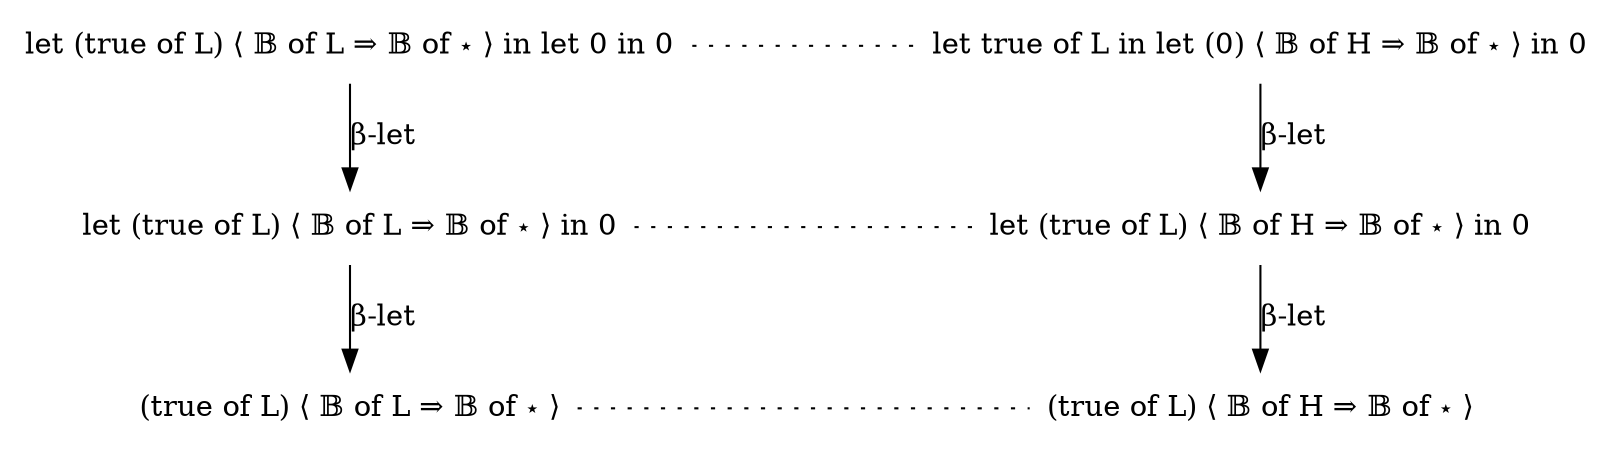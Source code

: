 digraph {
  node[shape=plaintext];
  subgraph left {
    rankdir="TB";
    // ↓ generate the sequence below ↓
    left0 -> left1 [label="β-let"];
    left0 [label="let (true of L) ⟨ 𝔹 of L ⇒ 𝔹 of ⋆ ⟩ in let 0 in 0"];
    left1 -> left2 [label="β-let"];
    left1 [label="let (true of L) ⟨ 𝔹 of L ⇒ 𝔹 of ⋆ ⟩ in 0"];
    left2 [label="(true of L) ⟨ 𝔹 of L ⇒ 𝔹 of ⋆ ⟩"];
  }
  subgraph right {
    rankdir="TB";
    // ↓ generate this sequence too ↓
    right0 -> right1 [label="β-let"];
    right0 [label="let true of L in let (0) ⟨ 𝔹 of H ⇒ 𝔹 of ⋆ ⟩ in 0"];
    right1 -> right2 [label="β-let"];
    right1 [label="let (true of L) ⟨ 𝔹 of H ⇒ 𝔹 of ⋆ ⟩ in 0"];
    right2 [label="(true of L) ⟨ 𝔹 of H ⇒ 𝔹 of ⋆ ⟩"];
  }
  edge[style=dotted, constraint=false, arrowhead=none, minlen=3];
  // ↓ generate the simulation edges ↓
  left0 -> right0; { rank="same"; left0; right0; }
  left1 -> right1; { rank="same"; left1; right1; }
  left2 -> right2; { rank="same"; left2; right2; }
}

